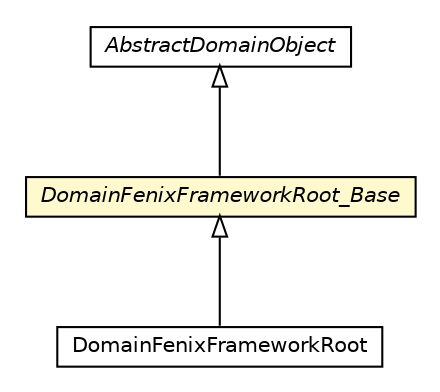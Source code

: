 #!/usr/local/bin/dot
#
# Class diagram 
# Generated by UMLGraph version 5.1 (http://www.umlgraph.org/)
#

digraph G {
	edge [fontname="Helvetica",fontsize=10,labelfontname="Helvetica",labelfontsize=10];
	node [fontname="Helvetica",fontsize=10,shape=plaintext];
	nodesep=0.25;
	ranksep=0.5;
	// pt.ist.fenixframework.DomainFenixFrameworkRoot_Base
	c16798 [label=<<table title="pt.ist.fenixframework.DomainFenixFrameworkRoot_Base" border="0" cellborder="1" cellspacing="0" cellpadding="2" port="p" bgcolor="lemonChiffon" href="./DomainFenixFrameworkRoot_Base.html">
		<tr><td><table border="0" cellspacing="0" cellpadding="1">
<tr><td align="center" balign="center"><font face="Helvetica-Oblique"> DomainFenixFrameworkRoot_Base </font></td></tr>
		</table></td></tr>
		</table>>, fontname="Helvetica", fontcolor="black", fontsize=10.0];
	// pt.ist.fenixframework.DomainFenixFrameworkRoot
	c16799 [label=<<table title="pt.ist.fenixframework.DomainFenixFrameworkRoot" border="0" cellborder="1" cellspacing="0" cellpadding="2" port="p" href="./DomainFenixFrameworkRoot.html">
		<tr><td><table border="0" cellspacing="0" cellpadding="1">
<tr><td align="center" balign="center"> DomainFenixFrameworkRoot </td></tr>
		</table></td></tr>
		</table>>, fontname="Helvetica", fontcolor="black", fontsize=10.0];
	// pt.ist.fenixframework.core.AbstractDomainObject
	c16844 [label=<<table title="pt.ist.fenixframework.core.AbstractDomainObject" border="0" cellborder="1" cellspacing="0" cellpadding="2" port="p" href="./core/AbstractDomainObject.html">
		<tr><td><table border="0" cellspacing="0" cellpadding="1">
<tr><td align="center" balign="center"><font face="Helvetica-Oblique"> AbstractDomainObject </font></td></tr>
		</table></td></tr>
		</table>>, fontname="Helvetica", fontcolor="black", fontsize=10.0];
	//pt.ist.fenixframework.DomainFenixFrameworkRoot_Base extends pt.ist.fenixframework.core.AbstractDomainObject
	c16844:p -> c16798:p [dir=back,arrowtail=empty];
	//pt.ist.fenixframework.DomainFenixFrameworkRoot extends pt.ist.fenixframework.DomainFenixFrameworkRoot_Base
	c16798:p -> c16799:p [dir=back,arrowtail=empty];
}

